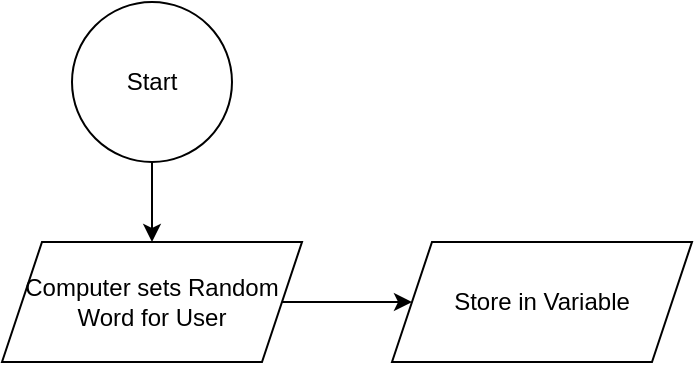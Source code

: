 <mxfile version="21.3.2" type="github">
  <diagram name="Seite-1" id="ZNGUfkY3MXgLGNmw0yQi">
    <mxGraphModel dx="2074" dy="1089" grid="1" gridSize="10" guides="1" tooltips="1" connect="1" arrows="1" fold="1" page="1" pageScale="1" pageWidth="827" pageHeight="1169" math="0" shadow="0">
      <root>
        <mxCell id="0" />
        <mxCell id="1" parent="0" />
        <mxCell id="RoyfLwgmVHQ5mKmBM7Ez-3" value="" style="edgeStyle=orthogonalEdgeStyle;rounded=0;orthogonalLoop=1;jettySize=auto;html=1;" edge="1" parent="1" source="RoyfLwgmVHQ5mKmBM7Ez-1" target="RoyfLwgmVHQ5mKmBM7Ez-2">
          <mxGeometry relative="1" as="geometry" />
        </mxCell>
        <mxCell id="RoyfLwgmVHQ5mKmBM7Ez-1" value="Start" style="ellipse;whiteSpace=wrap;html=1;" vertex="1" parent="1">
          <mxGeometry x="330" y="80" width="80" height="80" as="geometry" />
        </mxCell>
        <mxCell id="RoyfLwgmVHQ5mKmBM7Ez-5" value="" style="edgeStyle=orthogonalEdgeStyle;rounded=0;orthogonalLoop=1;jettySize=auto;html=1;" edge="1" parent="1" source="RoyfLwgmVHQ5mKmBM7Ez-2" target="RoyfLwgmVHQ5mKmBM7Ez-4">
          <mxGeometry relative="1" as="geometry" />
        </mxCell>
        <mxCell id="RoyfLwgmVHQ5mKmBM7Ez-2" value="Computer sets Random Word for User" style="shape=parallelogram;perimeter=parallelogramPerimeter;whiteSpace=wrap;html=1;fixedSize=1;" vertex="1" parent="1">
          <mxGeometry x="295" y="200" width="150" height="60" as="geometry" />
        </mxCell>
        <mxCell id="RoyfLwgmVHQ5mKmBM7Ez-4" value="Store in Variable" style="shape=parallelogram;perimeter=parallelogramPerimeter;whiteSpace=wrap;html=1;fixedSize=1;" vertex="1" parent="1">
          <mxGeometry x="490" y="200" width="150" height="60" as="geometry" />
        </mxCell>
      </root>
    </mxGraphModel>
  </diagram>
</mxfile>

